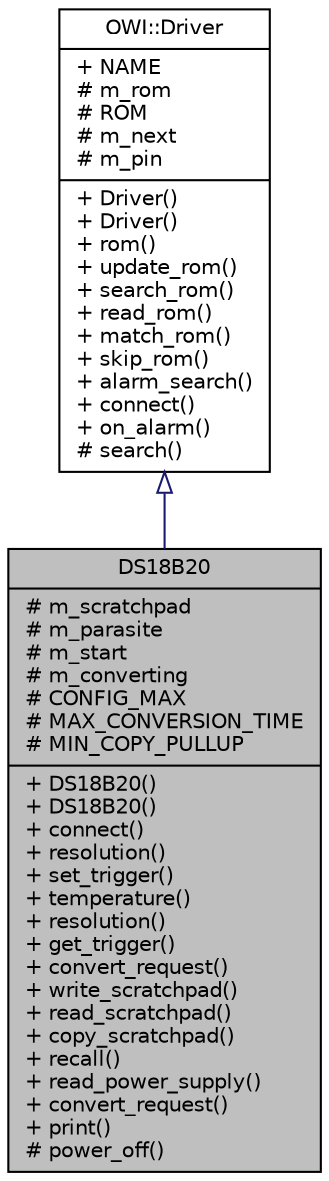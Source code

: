 digraph "DS18B20"
{
  edge [fontname="Helvetica",fontsize="10",labelfontname="Helvetica",labelfontsize="10"];
  node [fontname="Helvetica",fontsize="10",shape=record];
  Node1 [label="{DS18B20\n|# m_scratchpad\l# m_parasite\l# m_start\l# m_converting\l# CONFIG_MAX\l# MAX_CONVERSION_TIME\l# MIN_COPY_PULLUP\l|+ DS18B20()\l+ DS18B20()\l+ connect()\l+ resolution()\l+ set_trigger()\l+ temperature()\l+ resolution()\l+ get_trigger()\l+ convert_request()\l+ write_scratchpad()\l+ read_scratchpad()\l+ copy_scratchpad()\l+ recall()\l+ read_power_supply()\l+ convert_request()\l+ print()\l# power_off()\l}",height=0.2,width=0.4,color="black", fillcolor="grey75", style="filled", fontcolor="black"];
  Node2 -> Node1 [dir="back",color="midnightblue",fontsize="10",style="solid",arrowtail="onormal",fontname="Helvetica"];
  Node2 [label="{OWI::Driver\n|+ NAME\l# m_rom\l# ROM\l# m_next\l# m_pin\l|+ Driver()\l+ Driver()\l+ rom()\l+ update_rom()\l+ search_rom()\l+ read_rom()\l+ match_rom()\l+ skip_rom()\l+ alarm_search()\l+ connect()\l+ on_alarm()\l# search()\l}",height=0.2,width=0.4,color="black", fillcolor="white", style="filled",URL="$d8/dd3/classOWI_1_1Driver.html"];
}
